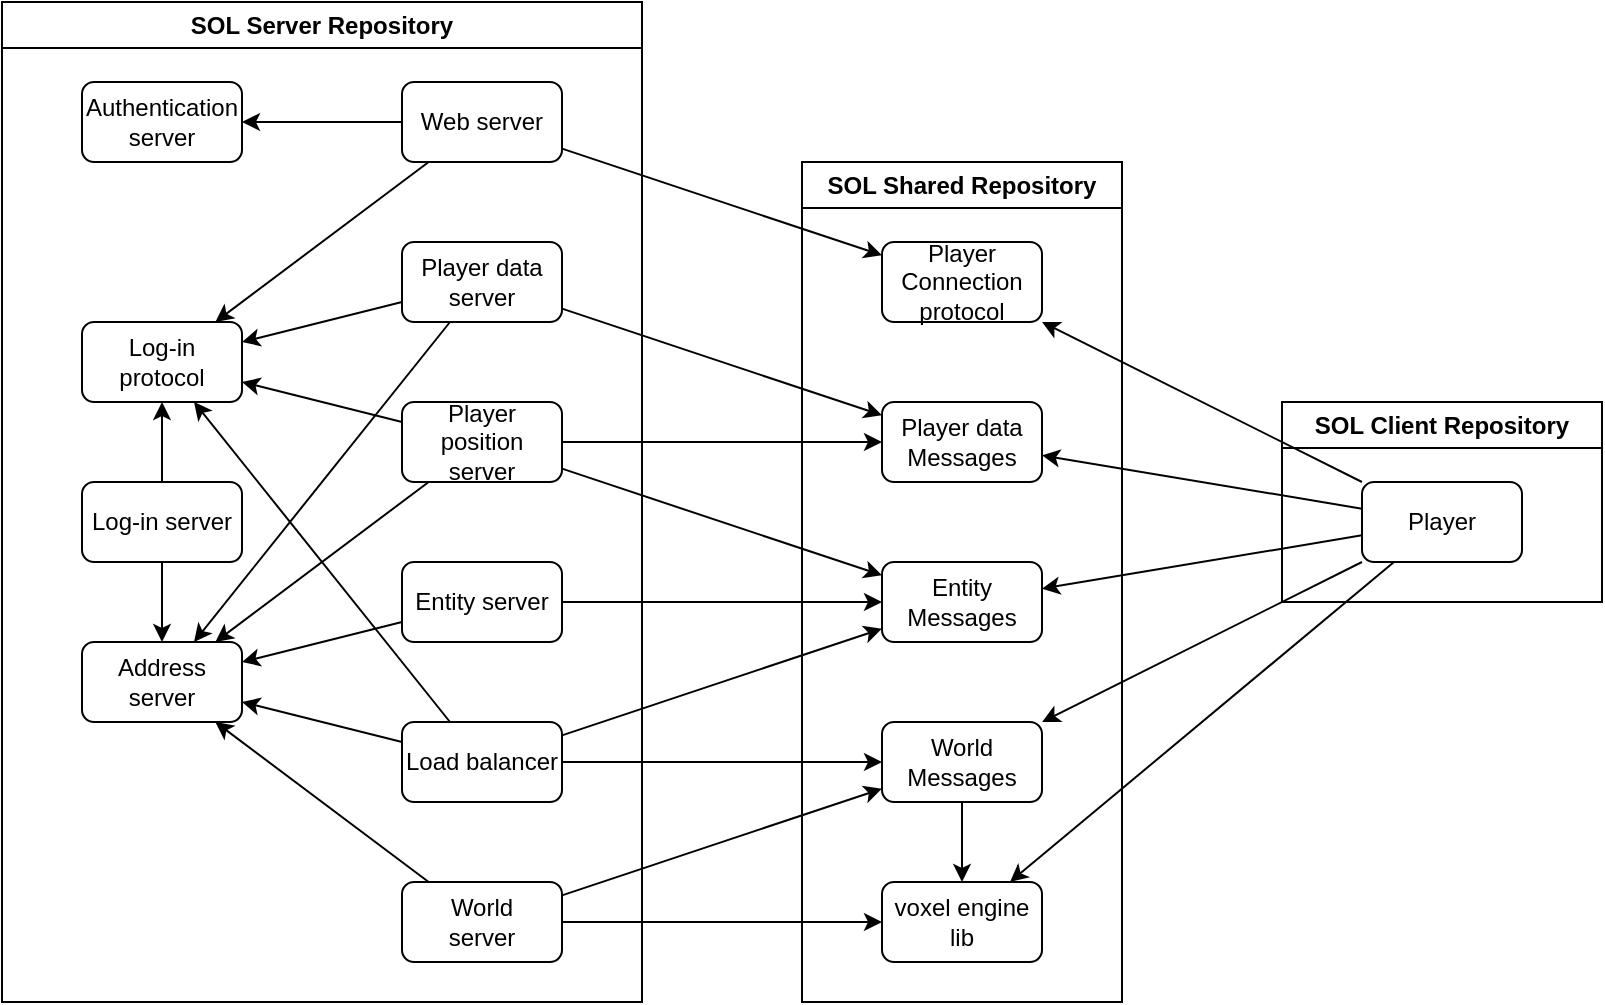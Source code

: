 <mxfile version="20.8.10" type="device" pages="2"><diagram name="Page-1" id="-XZSJMTc7Yp8Ca2N_RrX"><mxGraphModel dx="1674" dy="844" grid="1" gridSize="10" guides="1" tooltips="1" connect="1" arrows="1" fold="1" page="1" pageScale="1" pageWidth="850" pageHeight="1100" math="0" shadow="0"><root><mxCell id="0"/><mxCell id="1" parent="0"/><mxCell id="asfFcoNYizhdhH5ziSZX-3" style="rounded=0;orthogonalLoop=1;jettySize=auto;html=1;" parent="1" source="MMXoF90WJwNgmBRKdFea-1" target="asfFcoNYizhdhH5ziSZX-2" edge="1"><mxGeometry relative="1" as="geometry"/></mxCell><mxCell id="asfFcoNYizhdhH5ziSZX-7" style="edgeStyle=none;rounded=0;orthogonalLoop=1;jettySize=auto;html=1;" parent="1" source="MMXoF90WJwNgmBRKdFea-1" target="asfFcoNYizhdhH5ziSZX-5" edge="1"><mxGeometry relative="1" as="geometry"/></mxCell><mxCell id="CmTUz1tPaY0SkQB5Il8z-7" style="edgeStyle=none;rounded=0;orthogonalLoop=1;jettySize=auto;html=1;fontFamily=Helvetica;fontSize=12;fontColor=default;" parent="1" source="cuve7xkzAqDX1PYKI7XO-4" target="CmTUz1tPaY0SkQB5Il8z-1" edge="1"><mxGeometry relative="1" as="geometry"/></mxCell><mxCell id="asfFcoNYizhdhH5ziSZX-13" style="edgeStyle=none;rounded=0;orthogonalLoop=1;jettySize=auto;html=1;" parent="1" source="L0Wf4HOtPtDyvwFHwlUj-1" target="asfFcoNYizhdhH5ziSZX-5" edge="1"><mxGeometry relative="1" as="geometry"/></mxCell><mxCell id="CmTUz1tPaY0SkQB5Il8z-15" style="edgeStyle=none;rounded=0;orthogonalLoop=1;jettySize=auto;html=1;fontFamily=Helvetica;fontSize=12;fontColor=default;" parent="1" source="cuve7xkzAqDX1PYKI7XO-1" target="CmTUz1tPaY0SkQB5Il8z-2" edge="1"><mxGeometry relative="1" as="geometry"/></mxCell><mxCell id="asfFcoNYizhdhH5ziSZX-4" style="edgeStyle=none;rounded=0;orthogonalLoop=1;jettySize=auto;html=1;" parent="1" source="cuve7xkzAqDX1PYKI7XO-1" target="asfFcoNYizhdhH5ziSZX-2" edge="1"><mxGeometry relative="1" as="geometry"/></mxCell><mxCell id="asfFcoNYizhdhH5ziSZX-6" style="edgeStyle=none;rounded=0;orthogonalLoop=1;jettySize=auto;html=1;" parent="1" source="cuve7xkzAqDX1PYKI7XO-52" target="asfFcoNYizhdhH5ziSZX-5" edge="1"><mxGeometry relative="1" as="geometry"/></mxCell><mxCell id="asfFcoNYizhdhH5ziSZX-28" value="SOL Server Repository" style="swimlane;whiteSpace=wrap;html=1;" parent="1" vertex="1"><mxGeometry x="80" y="160" width="320" height="500" as="geometry"/></mxCell><mxCell id="vEoyBkM2eQ_whawiDEDf-11" style="edgeStyle=none;rounded=0;orthogonalLoop=1;jettySize=auto;html=1;" parent="asfFcoNYizhdhH5ziSZX-28" source="cuve7xkzAqDX1PYKI7XO-1" target="cuve7xkzAqDX1PYKI7XO-2" edge="1"><mxGeometry relative="1" as="geometry"/></mxCell><mxCell id="cuve7xkzAqDX1PYKI7XO-1" value="&lt;div&gt;World &lt;br&gt;&lt;/div&gt;&lt;div&gt;server&lt;br&gt;&lt;/div&gt;" style="rounded=1;whiteSpace=wrap;html=1;container=0;" parent="asfFcoNYizhdhH5ziSZX-28" vertex="1"><mxGeometry x="200" y="440" width="80" height="40" as="geometry"/></mxCell><mxCell id="vEoyBkM2eQ_whawiDEDf-7" style="edgeStyle=none;rounded=0;orthogonalLoop=1;jettySize=auto;html=1;" parent="asfFcoNYizhdhH5ziSZX-28" source="cuve7xkzAqDX1PYKI7XO-64" target="os9od1zcgpAGWRx_JHOZ-3" edge="1"><mxGeometry relative="1" as="geometry"/></mxCell><mxCell id="vEoyBkM2eQ_whawiDEDf-12" style="edgeStyle=none;rounded=0;orthogonalLoop=1;jettySize=auto;html=1;" parent="asfFcoNYizhdhH5ziSZX-28" source="cuve7xkzAqDX1PYKI7XO-64" target="cuve7xkzAqDX1PYKI7XO-2" edge="1"><mxGeometry relative="1" as="geometry"/></mxCell><mxCell id="cuve7xkzAqDX1PYKI7XO-64" value="Load balancer" style="rounded=1;whiteSpace=wrap;html=1;" parent="asfFcoNYizhdhH5ziSZX-28" vertex="1"><mxGeometry x="200" y="360" width="80" height="40" as="geometry"/></mxCell><mxCell id="cuve7xkzAqDX1PYKI7XO-2" value="Address server" style="rounded=1;whiteSpace=wrap;html=1;" parent="asfFcoNYizhdhH5ziSZX-28" vertex="1"><mxGeometry x="40" y="320" width="80" height="40" as="geometry"/></mxCell><mxCell id="vEoyBkM2eQ_whawiDEDf-10" style="edgeStyle=none;rounded=0;orthogonalLoop=1;jettySize=auto;html=1;" parent="asfFcoNYizhdhH5ziSZX-28" source="cuve7xkzAqDX1PYKI7XO-52" target="cuve7xkzAqDX1PYKI7XO-2" edge="1"><mxGeometry relative="1" as="geometry"/></mxCell><mxCell id="cuve7xkzAqDX1PYKI7XO-52" value="&lt;div&gt;Entity server&lt;/div&gt;" style="rounded=1;whiteSpace=wrap;html=1;" parent="asfFcoNYizhdhH5ziSZX-28" vertex="1"><mxGeometry x="200" y="280" width="80" height="40" as="geometry"/></mxCell><mxCell id="vEoyBkM2eQ_whawiDEDf-13" style="edgeStyle=none;rounded=0;orthogonalLoop=1;jettySize=auto;html=1;" parent="asfFcoNYizhdhH5ziSZX-28" source="L0Wf4HOtPtDyvwFHwlUj-1" target="cuve7xkzAqDX1PYKI7XO-2" edge="1"><mxGeometry relative="1" as="geometry"/></mxCell><mxCell id="L0Wf4HOtPtDyvwFHwlUj-1" value="Player position server" style="rounded=1;whiteSpace=wrap;html=1;" parent="asfFcoNYizhdhH5ziSZX-28" vertex="1"><mxGeometry x="200" y="200" width="80" height="40" as="geometry"/></mxCell><mxCell id="vEoyBkM2eQ_whawiDEDf-4" style="edgeStyle=none;rounded=0;orthogonalLoop=1;jettySize=auto;html=1;" parent="asfFcoNYizhdhH5ziSZX-28" source="cuve7xkzAqDX1PYKI7XO-6" target="os9od1zcgpAGWRx_JHOZ-3" edge="1"><mxGeometry relative="1" as="geometry"/></mxCell><mxCell id="vEoyBkM2eQ_whawiDEDf-14" style="edgeStyle=none;rounded=0;orthogonalLoop=1;jettySize=auto;html=1;" parent="asfFcoNYizhdhH5ziSZX-28" source="cuve7xkzAqDX1PYKI7XO-6" target="cuve7xkzAqDX1PYKI7XO-2" edge="1"><mxGeometry relative="1" as="geometry"/></mxCell><mxCell id="cuve7xkzAqDX1PYKI7XO-6" value="Player data server" style="rounded=1;whiteSpace=wrap;html=1;" parent="asfFcoNYizhdhH5ziSZX-28" vertex="1"><mxGeometry x="200" y="120" width="80" height="40" as="geometry"/></mxCell><mxCell id="cuve7xkzAqDX1PYKI7XO-5" value="Authentication server" style="rounded=1;whiteSpace=wrap;html=1;" parent="asfFcoNYizhdhH5ziSZX-28" vertex="1"><mxGeometry x="40" y="40" width="80" height="40" as="geometry"/></mxCell><mxCell id="os9od1zcgpAGWRx_JHOZ-3" value="Log-in&lt;br&gt;protocol" style="rounded=1;whiteSpace=wrap;html=1;" parent="asfFcoNYizhdhH5ziSZX-28" vertex="1"><mxGeometry x="40" y="160" width="80" height="40" as="geometry"/></mxCell><mxCell id="vEoyBkM2eQ_whawiDEDf-1" style="edgeStyle=none;rounded=0;orthogonalLoop=1;jettySize=auto;html=1;" parent="asfFcoNYizhdhH5ziSZX-28" source="os9od1zcgpAGWRx_JHOZ-6" target="os9od1zcgpAGWRx_JHOZ-3" edge="1"><mxGeometry relative="1" as="geometry"/></mxCell><mxCell id="vEoyBkM2eQ_whawiDEDf-9" style="edgeStyle=none;rounded=0;orthogonalLoop=1;jettySize=auto;html=1;" parent="asfFcoNYizhdhH5ziSZX-28" source="os9od1zcgpAGWRx_JHOZ-6" target="cuve7xkzAqDX1PYKI7XO-2" edge="1"><mxGeometry relative="1" as="geometry"/></mxCell><mxCell id="os9od1zcgpAGWRx_JHOZ-6" value="Log-in server" style="rounded=1;whiteSpace=wrap;html=1;" parent="asfFcoNYizhdhH5ziSZX-28" vertex="1"><mxGeometry x="40" y="240" width="80" height="40" as="geometry"/></mxCell><mxCell id="CmTUz1tPaY0SkQB5Il8z-11" style="edgeStyle=none;rounded=0;orthogonalLoop=1;jettySize=auto;html=1;fontFamily=Helvetica;fontSize=12;fontColor=default;" parent="asfFcoNYizhdhH5ziSZX-28" source="L0Wf4HOtPtDyvwFHwlUj-1" target="os9od1zcgpAGWRx_JHOZ-3" edge="1"><mxGeometry relative="1" as="geometry"/></mxCell><mxCell id="cuve7xkzAqDX1PYKI7XO-4" value="Web server" style="rounded=1;whiteSpace=wrap;html=1;" parent="asfFcoNYizhdhH5ziSZX-28" vertex="1"><mxGeometry x="200" y="40" width="80" height="40" as="geometry"/></mxCell><mxCell id="os9od1zcgpAGWRx_JHOZ-4" style="edgeStyle=none;rounded=0;orthogonalLoop=1;jettySize=auto;html=1;" parent="asfFcoNYizhdhH5ziSZX-28" source="cuve7xkzAqDX1PYKI7XO-4" target="cuve7xkzAqDX1PYKI7XO-5" edge="1"><mxGeometry relative="1" as="geometry"/></mxCell><mxCell id="vEoyBkM2eQ_whawiDEDf-2" style="edgeStyle=none;rounded=0;orthogonalLoop=1;jettySize=auto;html=1;" parent="asfFcoNYizhdhH5ziSZX-28" source="cuve7xkzAqDX1PYKI7XO-4" target="os9od1zcgpAGWRx_JHOZ-3" edge="1"><mxGeometry relative="1" as="geometry"/></mxCell><mxCell id="asfFcoNYizhdhH5ziSZX-29" value="SOL Client Repository" style="swimlane;whiteSpace=wrap;html=1;" parent="1" vertex="1"><mxGeometry x="720" y="360" width="160" height="100" as="geometry"/></mxCell><mxCell id="MMXoF90WJwNgmBRKdFea-1" value="&lt;div&gt;Player&lt;/div&gt;" style="rounded=1;whiteSpace=wrap;html=1;" parent="asfFcoNYizhdhH5ziSZX-29" vertex="1"><mxGeometry x="40" y="40" width="80" height="40" as="geometry"/></mxCell><mxCell id="asfFcoNYizhdhH5ziSZX-30" value="SOL Shared Repository" style="swimlane;whiteSpace=wrap;html=1;" parent="1" vertex="1"><mxGeometry x="480" y="240" width="160" height="420" as="geometry"/></mxCell><mxCell id="asfFcoNYizhdhH5ziSZX-21" value="Player data Messages" style="rounded=1;whiteSpace=wrap;html=1;" parent="asfFcoNYizhdhH5ziSZX-30" vertex="1"><mxGeometry x="40" y="120" width="80" height="40" as="geometry"/></mxCell><mxCell id="asfFcoNYizhdhH5ziSZX-2" value="&lt;div&gt;World Messages&lt;/div&gt;" style="rounded=1;whiteSpace=wrap;html=1;" parent="asfFcoNYizhdhH5ziSZX-30" vertex="1"><mxGeometry x="40" y="280" width="80" height="40" as="geometry"/></mxCell><mxCell id="CmTUz1tPaY0SkQB5Il8z-2" value="&lt;div&gt;voxel engine lib&lt;/div&gt;" style="rounded=1;whiteSpace=wrap;html=1;" parent="asfFcoNYizhdhH5ziSZX-30" vertex="1"><mxGeometry x="40" y="360" width="80" height="40" as="geometry"/></mxCell><mxCell id="asfFcoNYizhdhH5ziSZX-8" style="edgeStyle=none;rounded=0;orthogonalLoop=1;jettySize=auto;html=1;" parent="asfFcoNYizhdhH5ziSZX-30" source="asfFcoNYizhdhH5ziSZX-2" target="CmTUz1tPaY0SkQB5Il8z-2" edge="1"><mxGeometry relative="1" as="geometry"/></mxCell><mxCell id="asfFcoNYizhdhH5ziSZX-5" value="&lt;div&gt;Entity Messages&lt;/div&gt;" style="rounded=1;whiteSpace=wrap;html=1;" parent="asfFcoNYizhdhH5ziSZX-30" vertex="1"><mxGeometry x="40" y="200" width="80" height="40" as="geometry"/></mxCell><mxCell id="CmTUz1tPaY0SkQB5Il8z-1" value="Player&lt;br&gt;Connection protocol" style="rounded=1;whiteSpace=wrap;html=1;" parent="asfFcoNYizhdhH5ziSZX-30" vertex="1"><mxGeometry x="40" y="40" width="80" height="40" as="geometry"/></mxCell><mxCell id="ipQwlWSvSxAv3iixI3aa-6" style="edgeStyle=none;rounded=0;orthogonalLoop=1;jettySize=auto;html=1;" parent="1" source="MMXoF90WJwNgmBRKdFea-1" target="CmTUz1tPaY0SkQB5Il8z-1" edge="1"><mxGeometry relative="1" as="geometry"/></mxCell><mxCell id="CmTUz1tPaY0SkQB5Il8z-16" style="edgeStyle=none;rounded=0;orthogonalLoop=1;jettySize=auto;html=1;fontFamily=Helvetica;fontSize=12;fontColor=default;" parent="1" source="MMXoF90WJwNgmBRKdFea-1" target="CmTUz1tPaY0SkQB5Il8z-2" edge="1"><mxGeometry relative="1" as="geometry"/></mxCell><mxCell id="asfFcoNYizhdhH5ziSZX-23" style="edgeStyle=none;rounded=0;orthogonalLoop=1;jettySize=auto;html=1;" parent="1" source="L0Wf4HOtPtDyvwFHwlUj-1" target="asfFcoNYizhdhH5ziSZX-21" edge="1"><mxGeometry relative="1" as="geometry"/></mxCell><mxCell id="asfFcoNYizhdhH5ziSZX-22" style="edgeStyle=none;rounded=0;orthogonalLoop=1;jettySize=auto;html=1;" parent="1" source="cuve7xkzAqDX1PYKI7XO-6" target="asfFcoNYizhdhH5ziSZX-21" edge="1"><mxGeometry relative="1" as="geometry"/></mxCell><mxCell id="asfFcoNYizhdhH5ziSZX-32" style="edgeStyle=none;rounded=0;orthogonalLoop=1;jettySize=auto;html=1;" parent="1" source="MMXoF90WJwNgmBRKdFea-1" target="asfFcoNYizhdhH5ziSZX-21" edge="1"><mxGeometry relative="1" as="geometry"/></mxCell><mxCell id="asfFcoNYizhdhH5ziSZX-36" style="edgeStyle=none;rounded=0;orthogonalLoop=1;jettySize=auto;html=1;" parent="1" source="cuve7xkzAqDX1PYKI7XO-64" target="asfFcoNYizhdhH5ziSZX-2" edge="1"><mxGeometry relative="1" as="geometry"/></mxCell><mxCell id="os9od1zcgpAGWRx_JHOZ-1" style="edgeStyle=none;rounded=0;orthogonalLoop=1;jettySize=auto;html=1;" parent="1" source="cuve7xkzAqDX1PYKI7XO-64" target="asfFcoNYizhdhH5ziSZX-5" edge="1"><mxGeometry relative="1" as="geometry"/></mxCell></root></mxGraphModel></diagram><diagram id="yel8VBgi43xz5S8in1zb" name="Page-2"><mxGraphModel dx="1434" dy="2013" grid="1" gridSize="10" guides="1" tooltips="1" connect="1" arrows="1" fold="1" page="1" pageScale="1" pageWidth="827" pageHeight="1169" math="0" shadow="0"><root><mxCell id="0"/><mxCell id="1" parent="0"/><mxCell id="FW8BMKSMY83YDulxNRf3-1" style="edgeStyle=none;rounded=0;orthogonalLoop=1;jettySize=auto;html=1;fontFamily=Helvetica;fontSize=12;fontColor=default;" parent="1" source="FW8BMKSMY83YDulxNRf3-2" target="FW8BMKSMY83YDulxNRf3-5" edge="1"><mxGeometry relative="1" as="geometry"/></mxCell><mxCell id="FW8BMKSMY83YDulxNRf3-2" value="The protocol must be type-safe" style="rounded=0;whiteSpace=wrap;html=1;strokeColor=default;fontFamily=Helvetica;fontSize=12;fontColor=default;fillColor=default;" parent="1" vertex="1"><mxGeometry x="120" y="-880" width="80" height="80" as="geometry"/></mxCell><mxCell id="FW8BMKSMY83YDulxNRf3-3" value="" style="edgeStyle=none;rounded=0;orthogonalLoop=1;jettySize=auto;html=1;fontFamily=Helvetica;fontSize=12;fontColor=default;" parent="1" source="FW8BMKSMY83YDulxNRf3-5" target="FW8BMKSMY83YDulxNRf3-7" edge="1"><mxGeometry relative="1" as="geometry"/></mxCell><mxCell id="FW8BMKSMY83YDulxNRf3-4" style="edgeStyle=none;rounded=0;orthogonalLoop=1;jettySize=auto;html=1;fontFamily=Helvetica;fontSize=12;fontColor=default;" parent="1" source="FW8BMKSMY83YDulxNRf3-5" target="FW8BMKSMY83YDulxNRf3-9" edge="1"><mxGeometry relative="1" as="geometry"/></mxCell><mxCell id="FW8BMKSMY83YDulxNRf3-5" value="The protocol between two modules always exposes the data types used in the protocol.&amp;nbsp;" style="rounded=0;whiteSpace=wrap;html=1;strokeColor=default;fontFamily=Helvetica;fontSize=12;fontColor=default;fillColor=default;" parent="1" vertex="1"><mxGeometry x="240" y="-880" width="160" height="80" as="geometry"/></mxCell><mxCell id="FW8BMKSMY83YDulxNRf3-6" style="edgeStyle=none;rounded=0;orthogonalLoop=1;jettySize=auto;html=1;fontFamily=Helvetica;fontSize=12;fontColor=default;" parent="1" source="FW8BMKSMY83YDulxNRf3-7" target="FW8BMKSMY83YDulxNRf3-13" edge="1"><mxGeometry relative="1" as="geometry"/></mxCell><mxCell id="FW8BMKSMY83YDulxNRf3-7" value="A protcol either depends on a data type library, or the protocol defines these data types itself" style="rounded=0;whiteSpace=wrap;html=1;strokeColor=default;fontFamily=Helvetica;fontSize=12;fontColor=default;fillColor=default;" parent="1" vertex="1"><mxGeometry x="440" y="-880" width="160" height="80" as="geometry"/></mxCell><mxCell id="FW8BMKSMY83YDulxNRf3-8" style="edgeStyle=none;rounded=0;orthogonalLoop=1;jettySize=auto;html=1;fontFamily=Helvetica;fontSize=12;fontColor=default;" parent="1" source="FW8BMKSMY83YDulxNRf3-9" target="FW8BMKSMY83YDulxNRf3-16" edge="1"><mxGeometry relative="1" as="geometry"/></mxCell><mxCell id="FW8BMKSMY83YDulxNRf3-9" value="If two independent protocols are defined in the same module, data types are exposed to unrelated modules" style="rounded=0;whiteSpace=wrap;html=1;strokeColor=default;fontFamily=Helvetica;fontSize=12;fontColor=default;fillColor=default;" parent="1" vertex="1"><mxGeometry x="300" y="-640" width="160" height="80" as="geometry"/></mxCell><mxCell id="FW8BMKSMY83YDulxNRf3-10" style="edgeStyle=none;rounded=0;orthogonalLoop=1;jettySize=auto;html=1;fontFamily=Helvetica;fontSize=12;fontColor=default;" parent="1" source="FW8BMKSMY83YDulxNRf3-11" target="FW8BMKSMY83YDulxNRf3-9" edge="1"><mxGeometry relative="1" as="geometry"/></mxCell><mxCell id="FW8BMKSMY83YDulxNRf3-11" value="A module always depends on the protocols it is part of" style="rounded=0;whiteSpace=wrap;html=1;strokeColor=default;fontFamily=Helvetica;fontSize=12;fontColor=default;fillColor=default;" parent="1" vertex="1"><mxGeometry x="120" y="-640" width="120" height="80" as="geometry"/></mxCell><mxCell id="FW8BMKSMY83YDulxNRf3-12" style="edgeStyle=none;rounded=0;orthogonalLoop=1;jettySize=auto;html=1;fontFamily=Helvetica;fontSize=12;fontColor=default;" parent="1" source="FW8BMKSMY83YDulxNRf3-13" target="FW8BMKSMY83YDulxNRf3-16" edge="1"><mxGeometry relative="1" as="geometry"/></mxCell><mxCell id="FW8BMKSMY83YDulxNRf3-13" value="If the data types of the voxel engine are defined inside the voxel engine, then the protocol for transferring voxels als depends on the voxel engine" style="rounded=0;whiteSpace=wrap;html=1;strokeColor=default;fontFamily=Helvetica;fontSize=12;fontColor=default;fillColor=default;" parent="1" vertex="1"><mxGeometry x="420" y="-760" width="200" height="80" as="geometry"/></mxCell><mxCell id="FW8BMKSMY83YDulxNRf3-14" style="edgeStyle=none;rounded=0;orthogonalLoop=1;jettySize=auto;html=1;fontFamily=Helvetica;fontSize=12;fontColor=default;" parent="1" source="FW8BMKSMY83YDulxNRf3-15" target="FW8BMKSMY83YDulxNRf3-9" edge="1"><mxGeometry relative="1" as="geometry"/></mxCell><mxCell id="FW8BMKSMY83YDulxNRf3-15" value="The dependencies of a protocol are always public" style="rounded=0;whiteSpace=wrap;html=1;strokeColor=default;fontFamily=Helvetica;fontSize=12;fontColor=default;fillColor=default;" parent="1" vertex="1"><mxGeometry x="120" y="-760" width="120" height="80" as="geometry"/></mxCell><mxCell id="FW8BMKSMY83YDulxNRf3-16" value="We have to separate all protocols in different modules" style="rounded=0;whiteSpace=wrap;html=1;strokeColor=default;fontFamily=Helvetica;fontSize=12;fontColor=default;fillColor=default;" parent="1" vertex="1"><mxGeometry x="440" y="-520" width="160" height="80" as="geometry"/></mxCell><mxCell id="xAYakQiPtxH-aGvaLc0J-3" style="edgeStyle=none;rounded=0;orthogonalLoop=1;jettySize=auto;html=1;" parent="1" source="xAYakQiPtxH-aGvaLc0J-2" target="FW8BMKSMY83YDulxNRf3-16" edge="1"><mxGeometry relative="1" as="geometry"/></mxCell><mxCell id="xAYakQiPtxH-aGvaLc0J-2" value="We don't want everything to depend on the voxel engine" style="rounded=0;whiteSpace=wrap;html=1;strokeColor=default;fontFamily=Helvetica;fontSize=12;fontColor=default;fillColor=default;" parent="1" vertex="1"><mxGeometry x="120" y="-520" width="120" height="80" as="geometry"/></mxCell></root></mxGraphModel></diagram></mxfile>